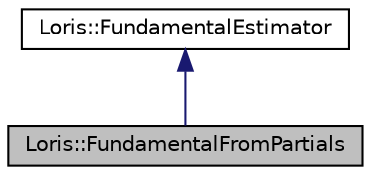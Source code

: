 digraph "Loris::FundamentalFromPartials"
{
 // LATEX_PDF_SIZE
  edge [fontname="Helvetica",fontsize="10",labelfontname="Helvetica",labelfontsize="10"];
  node [fontname="Helvetica",fontsize="10",shape=record];
  Node1 [label="Loris::FundamentalFromPartials",height=0.2,width=0.4,color="black", fillcolor="grey75", style="filled", fontcolor="black",tooltip=" "];
  Node2 -> Node1 [dir="back",color="midnightblue",fontsize="10",style="solid",fontname="Helvetica"];
  Node2 [label="Loris::FundamentalEstimator",height=0.2,width=0.4,color="black", fillcolor="white", style="filled",URL="$a00175.html",tooltip=" "];
}
